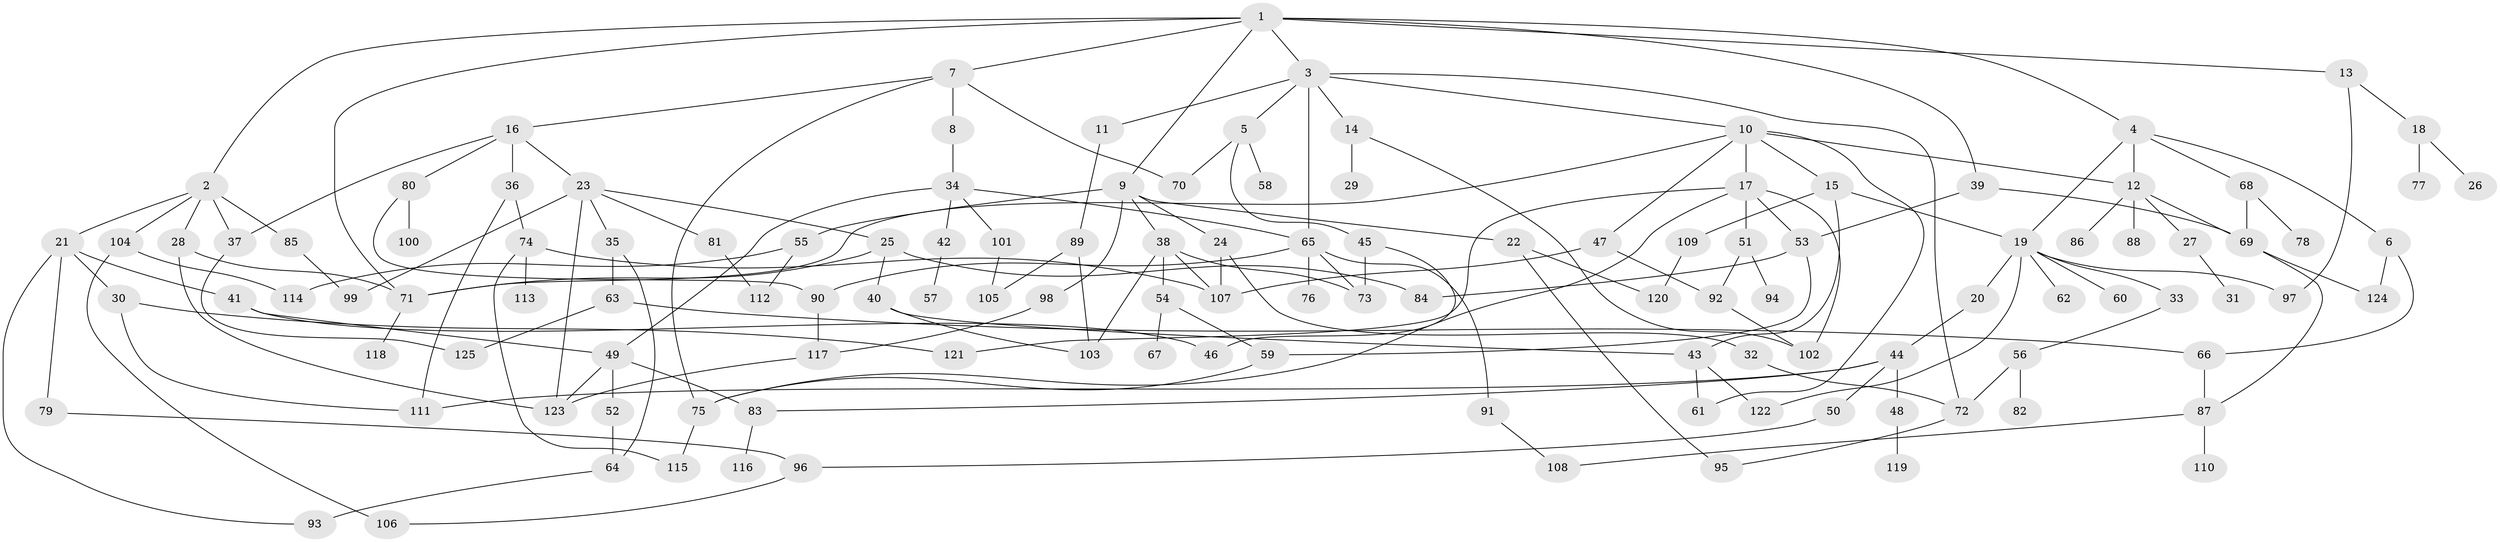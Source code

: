 // Generated by graph-tools (version 1.1) at 2025/34/03/09/25 02:34:06]
// undirected, 125 vertices, 182 edges
graph export_dot {
graph [start="1"]
  node [color=gray90,style=filled];
  1;
  2;
  3;
  4;
  5;
  6;
  7;
  8;
  9;
  10;
  11;
  12;
  13;
  14;
  15;
  16;
  17;
  18;
  19;
  20;
  21;
  22;
  23;
  24;
  25;
  26;
  27;
  28;
  29;
  30;
  31;
  32;
  33;
  34;
  35;
  36;
  37;
  38;
  39;
  40;
  41;
  42;
  43;
  44;
  45;
  46;
  47;
  48;
  49;
  50;
  51;
  52;
  53;
  54;
  55;
  56;
  57;
  58;
  59;
  60;
  61;
  62;
  63;
  64;
  65;
  66;
  67;
  68;
  69;
  70;
  71;
  72;
  73;
  74;
  75;
  76;
  77;
  78;
  79;
  80;
  81;
  82;
  83;
  84;
  85;
  86;
  87;
  88;
  89;
  90;
  91;
  92;
  93;
  94;
  95;
  96;
  97;
  98;
  99;
  100;
  101;
  102;
  103;
  104;
  105;
  106;
  107;
  108;
  109;
  110;
  111;
  112;
  113;
  114;
  115;
  116;
  117;
  118;
  119;
  120;
  121;
  122;
  123;
  124;
  125;
  1 -- 2;
  1 -- 3;
  1 -- 4;
  1 -- 7;
  1 -- 9;
  1 -- 13;
  1 -- 39;
  1 -- 71;
  2 -- 21;
  2 -- 28;
  2 -- 85;
  2 -- 104;
  2 -- 37;
  3 -- 5;
  3 -- 10;
  3 -- 11;
  3 -- 14;
  3 -- 65;
  3 -- 72;
  4 -- 6;
  4 -- 19;
  4 -- 68;
  4 -- 12;
  5 -- 45;
  5 -- 58;
  5 -- 70;
  6 -- 124;
  6 -- 66;
  7 -- 8;
  7 -- 16;
  7 -- 70;
  7 -- 75;
  8 -- 34;
  9 -- 22;
  9 -- 24;
  9 -- 38;
  9 -- 55;
  9 -- 98;
  10 -- 12;
  10 -- 15;
  10 -- 17;
  10 -- 47;
  10 -- 71;
  10 -- 61;
  11 -- 89;
  12 -- 27;
  12 -- 86;
  12 -- 88;
  12 -- 69;
  13 -- 18;
  13 -- 97;
  14 -- 29;
  14 -- 102;
  15 -- 43;
  15 -- 109;
  15 -- 19;
  16 -- 23;
  16 -- 36;
  16 -- 37;
  16 -- 80;
  17 -- 51;
  17 -- 102;
  17 -- 121;
  17 -- 75;
  17 -- 53;
  18 -- 26;
  18 -- 77;
  19 -- 20;
  19 -- 33;
  19 -- 60;
  19 -- 62;
  19 -- 122;
  19 -- 97;
  20 -- 44;
  21 -- 30;
  21 -- 41;
  21 -- 79;
  21 -- 93;
  22 -- 95;
  22 -- 120;
  23 -- 25;
  23 -- 35;
  23 -- 81;
  23 -- 99;
  23 -- 123;
  24 -- 32;
  24 -- 107;
  25 -- 40;
  25 -- 84;
  25 -- 71;
  27 -- 31;
  28 -- 71;
  28 -- 123;
  30 -- 121;
  30 -- 111;
  32 -- 72;
  33 -- 56;
  34 -- 42;
  34 -- 49;
  34 -- 101;
  34 -- 65;
  35 -- 63;
  35 -- 64;
  36 -- 74;
  36 -- 111;
  37 -- 125;
  38 -- 54;
  38 -- 73;
  38 -- 107;
  38 -- 103;
  39 -- 53;
  39 -- 69;
  40 -- 103;
  40 -- 43;
  41 -- 49;
  41 -- 46;
  42 -- 57;
  43 -- 61;
  43 -- 122;
  44 -- 48;
  44 -- 50;
  44 -- 111;
  44 -- 83;
  45 -- 46;
  45 -- 73;
  47 -- 92;
  47 -- 107;
  48 -- 119;
  49 -- 52;
  49 -- 83;
  49 -- 123;
  50 -- 96;
  51 -- 94;
  51 -- 92;
  52 -- 64;
  53 -- 84;
  53 -- 59;
  54 -- 59;
  54 -- 67;
  55 -- 114;
  55 -- 112;
  56 -- 82;
  56 -- 72;
  59 -- 75;
  63 -- 66;
  63 -- 125;
  64 -- 93;
  65 -- 73;
  65 -- 76;
  65 -- 90;
  65 -- 91;
  66 -- 87;
  68 -- 78;
  68 -- 69;
  69 -- 87;
  69 -- 124;
  71 -- 118;
  72 -- 95;
  74 -- 113;
  74 -- 115;
  74 -- 107;
  75 -- 115;
  79 -- 96;
  80 -- 100;
  80 -- 90;
  81 -- 112;
  83 -- 116;
  85 -- 99;
  87 -- 110;
  87 -- 108;
  89 -- 103;
  89 -- 105;
  90 -- 117;
  91 -- 108;
  92 -- 102;
  96 -- 106;
  98 -- 117;
  101 -- 105;
  104 -- 106;
  104 -- 114;
  109 -- 120;
  117 -- 123;
}
